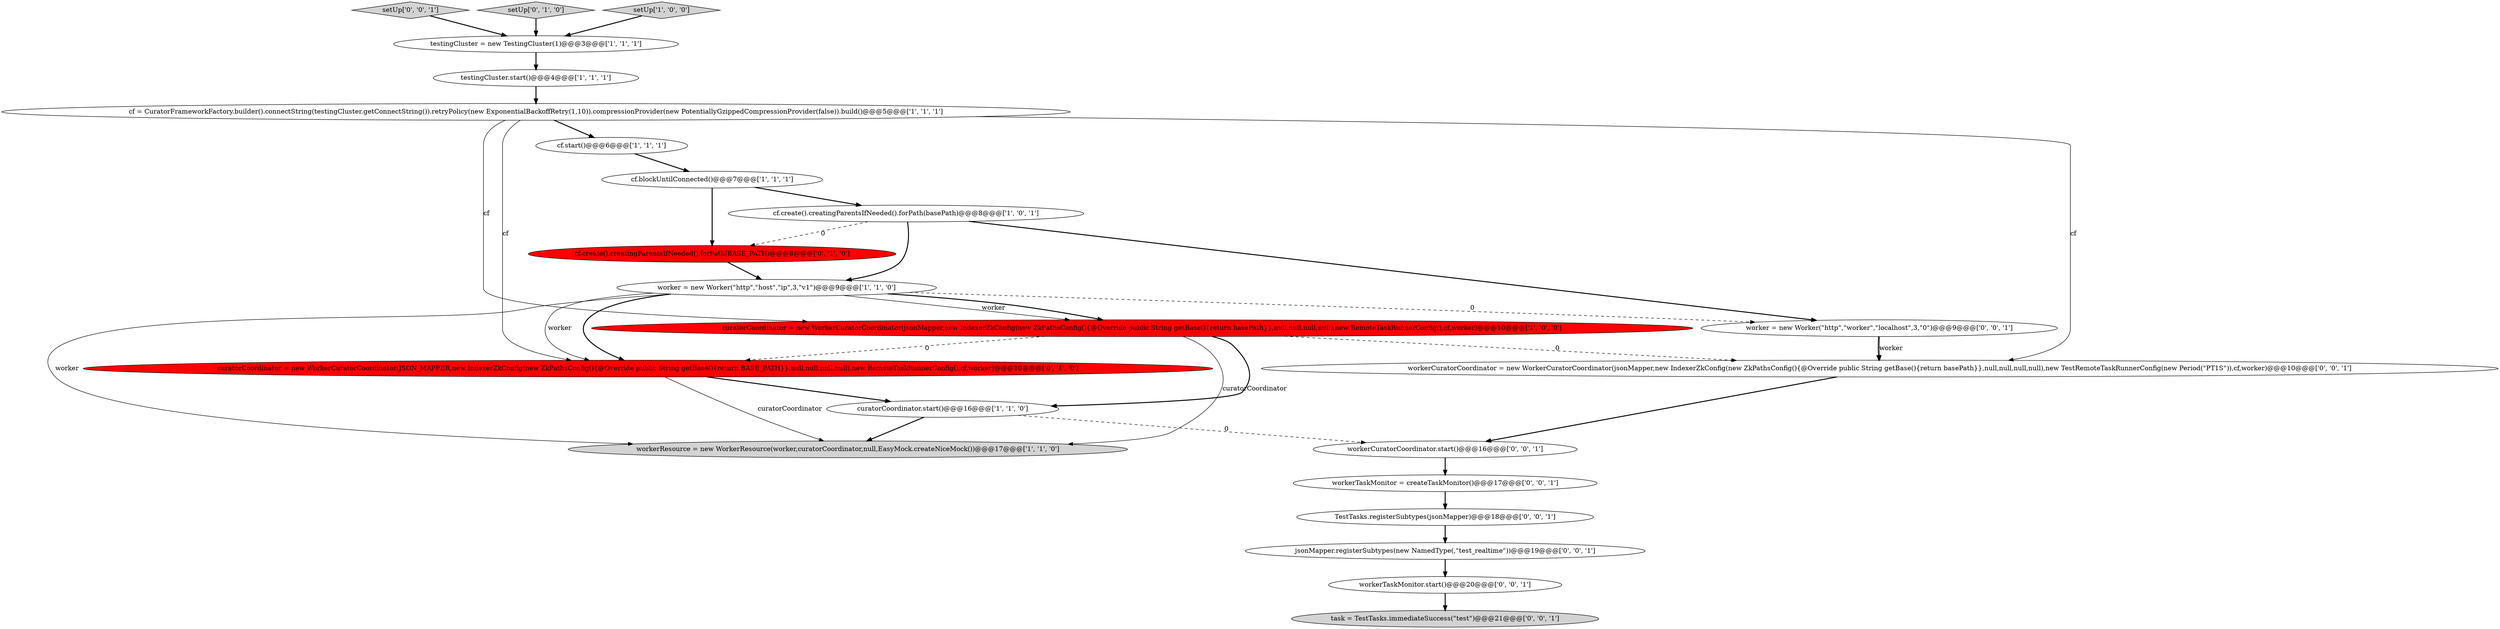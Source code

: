 digraph {
14 [style = filled, label = "worker = new Worker(\"http\",\"worker\",\"localhost\",3,\"0\")@@@9@@@['0', '0', '1']", fillcolor = white, shape = ellipse image = "AAA0AAABBB3BBB"];
1 [style = filled, label = "curatorCoordinator = new WorkerCuratorCoordinator(jsonMapper,new IndexerZkConfig(new ZkPathsConfig(){@Override public String getBase(){return basePath}},null,null,null,null),new RemoteTaskRunnerConfig(),cf,worker)@@@10@@@['1', '0', '0']", fillcolor = red, shape = ellipse image = "AAA1AAABBB1BBB"];
9 [style = filled, label = "workerResource = new WorkerResource(worker,curatorCoordinator,null,EasyMock.createNiceMock())@@@17@@@['1', '1', '0']", fillcolor = lightgray, shape = ellipse image = "AAA0AAABBB1BBB"];
3 [style = filled, label = "testingCluster.start()@@@4@@@['1', '1', '1']", fillcolor = white, shape = ellipse image = "AAA0AAABBB1BBB"];
20 [style = filled, label = "task = TestTasks.immediateSuccess(\"test\")@@@21@@@['0', '0', '1']", fillcolor = lightgray, shape = ellipse image = "AAA0AAABBB3BBB"];
22 [style = filled, label = "setUp['0', '0', '1']", fillcolor = lightgray, shape = diamond image = "AAA0AAABBB3BBB"];
4 [style = filled, label = "cf.blockUntilConnected()@@@7@@@['1', '1', '1']", fillcolor = white, shape = ellipse image = "AAA0AAABBB1BBB"];
16 [style = filled, label = "jsonMapper.registerSubtypes(new NamedType(,\"test_realtime\"))@@@19@@@['0', '0', '1']", fillcolor = white, shape = ellipse image = "AAA0AAABBB3BBB"];
12 [style = filled, label = "curatorCoordinator = new WorkerCuratorCoordinator(JSON_MAPPER,new IndexerZkConfig(new ZkPathsConfig(){@Override public String getBase(){return BASE_PATH}},null,null,null,null),new RemoteTaskRunnerConfig(),cf,worker)@@@10@@@['0', '1', '0']", fillcolor = red, shape = ellipse image = "AAA1AAABBB2BBB"];
21 [style = filled, label = "workerTaskMonitor.start()@@@20@@@['0', '0', '1']", fillcolor = white, shape = ellipse image = "AAA0AAABBB3BBB"];
15 [style = filled, label = "workerTaskMonitor = createTaskMonitor()@@@17@@@['0', '0', '1']", fillcolor = white, shape = ellipse image = "AAA0AAABBB3BBB"];
10 [style = filled, label = "cf.create().creatingParentsIfNeeded().forPath(basePath)@@@8@@@['1', '0', '1']", fillcolor = white, shape = ellipse image = "AAA0AAABBB1BBB"];
13 [style = filled, label = "setUp['0', '1', '0']", fillcolor = lightgray, shape = diamond image = "AAA0AAABBB2BBB"];
2 [style = filled, label = "testingCluster = new TestingCluster(1)@@@3@@@['1', '1', '1']", fillcolor = white, shape = ellipse image = "AAA0AAABBB1BBB"];
5 [style = filled, label = "cf.start()@@@6@@@['1', '1', '1']", fillcolor = white, shape = ellipse image = "AAA0AAABBB1BBB"];
11 [style = filled, label = "cf.create().creatingParentsIfNeeded().forPath(BASE_PATH)@@@8@@@['0', '1', '0']", fillcolor = red, shape = ellipse image = "AAA1AAABBB2BBB"];
7 [style = filled, label = "setUp['1', '0', '0']", fillcolor = lightgray, shape = diamond image = "AAA0AAABBB1BBB"];
17 [style = filled, label = "workerCuratorCoordinator.start()@@@16@@@['0', '0', '1']", fillcolor = white, shape = ellipse image = "AAA0AAABBB3BBB"];
0 [style = filled, label = "cf = CuratorFrameworkFactory.builder().connectString(testingCluster.getConnectString()).retryPolicy(new ExponentialBackoffRetry(1,10)).compressionProvider(new PotentiallyGzippedCompressionProvider(false)).build()@@@5@@@['1', '1', '1']", fillcolor = white, shape = ellipse image = "AAA0AAABBB1BBB"];
6 [style = filled, label = "curatorCoordinator.start()@@@16@@@['1', '1', '0']", fillcolor = white, shape = ellipse image = "AAA0AAABBB1BBB"];
8 [style = filled, label = "worker = new Worker(\"http\",\"host\",\"ip\",3,\"v1\")@@@9@@@['1', '1', '0']", fillcolor = white, shape = ellipse image = "AAA0AAABBB1BBB"];
18 [style = filled, label = "workerCuratorCoordinator = new WorkerCuratorCoordinator(jsonMapper,new IndexerZkConfig(new ZkPathsConfig(){@Override public String getBase(){return basePath}},null,null,null,null),new TestRemoteTaskRunnerConfig(new Period(\"PT1S\")),cf,worker)@@@10@@@['0', '0', '1']", fillcolor = white, shape = ellipse image = "AAA0AAABBB3BBB"];
19 [style = filled, label = "TestTasks.registerSubtypes(jsonMapper)@@@18@@@['0', '0', '1']", fillcolor = white, shape = ellipse image = "AAA0AAABBB3BBB"];
4->10 [style = bold, label=""];
8->12 [style = solid, label="worker"];
0->18 [style = solid, label="cf"];
22->2 [style = bold, label=""];
10->14 [style = bold, label=""];
0->1 [style = solid, label="cf"];
14->18 [style = solid, label="worker"];
2->3 [style = bold, label=""];
18->17 [style = bold, label=""];
6->17 [style = dashed, label="0"];
1->18 [style = dashed, label="0"];
8->14 [style = dashed, label="0"];
15->19 [style = bold, label=""];
1->9 [style = solid, label="curatorCoordinator"];
12->6 [style = bold, label=""];
8->1 [style = solid, label="worker"];
3->0 [style = bold, label=""];
19->16 [style = bold, label=""];
10->11 [style = dashed, label="0"];
8->1 [style = bold, label=""];
1->12 [style = dashed, label="0"];
1->6 [style = bold, label=""];
21->20 [style = bold, label=""];
10->8 [style = bold, label=""];
7->2 [style = bold, label=""];
16->21 [style = bold, label=""];
8->9 [style = solid, label="worker"];
0->12 [style = solid, label="cf"];
12->9 [style = solid, label="curatorCoordinator"];
5->4 [style = bold, label=""];
17->15 [style = bold, label=""];
11->8 [style = bold, label=""];
14->18 [style = bold, label=""];
6->9 [style = bold, label=""];
4->11 [style = bold, label=""];
8->12 [style = bold, label=""];
0->5 [style = bold, label=""];
13->2 [style = bold, label=""];
}
